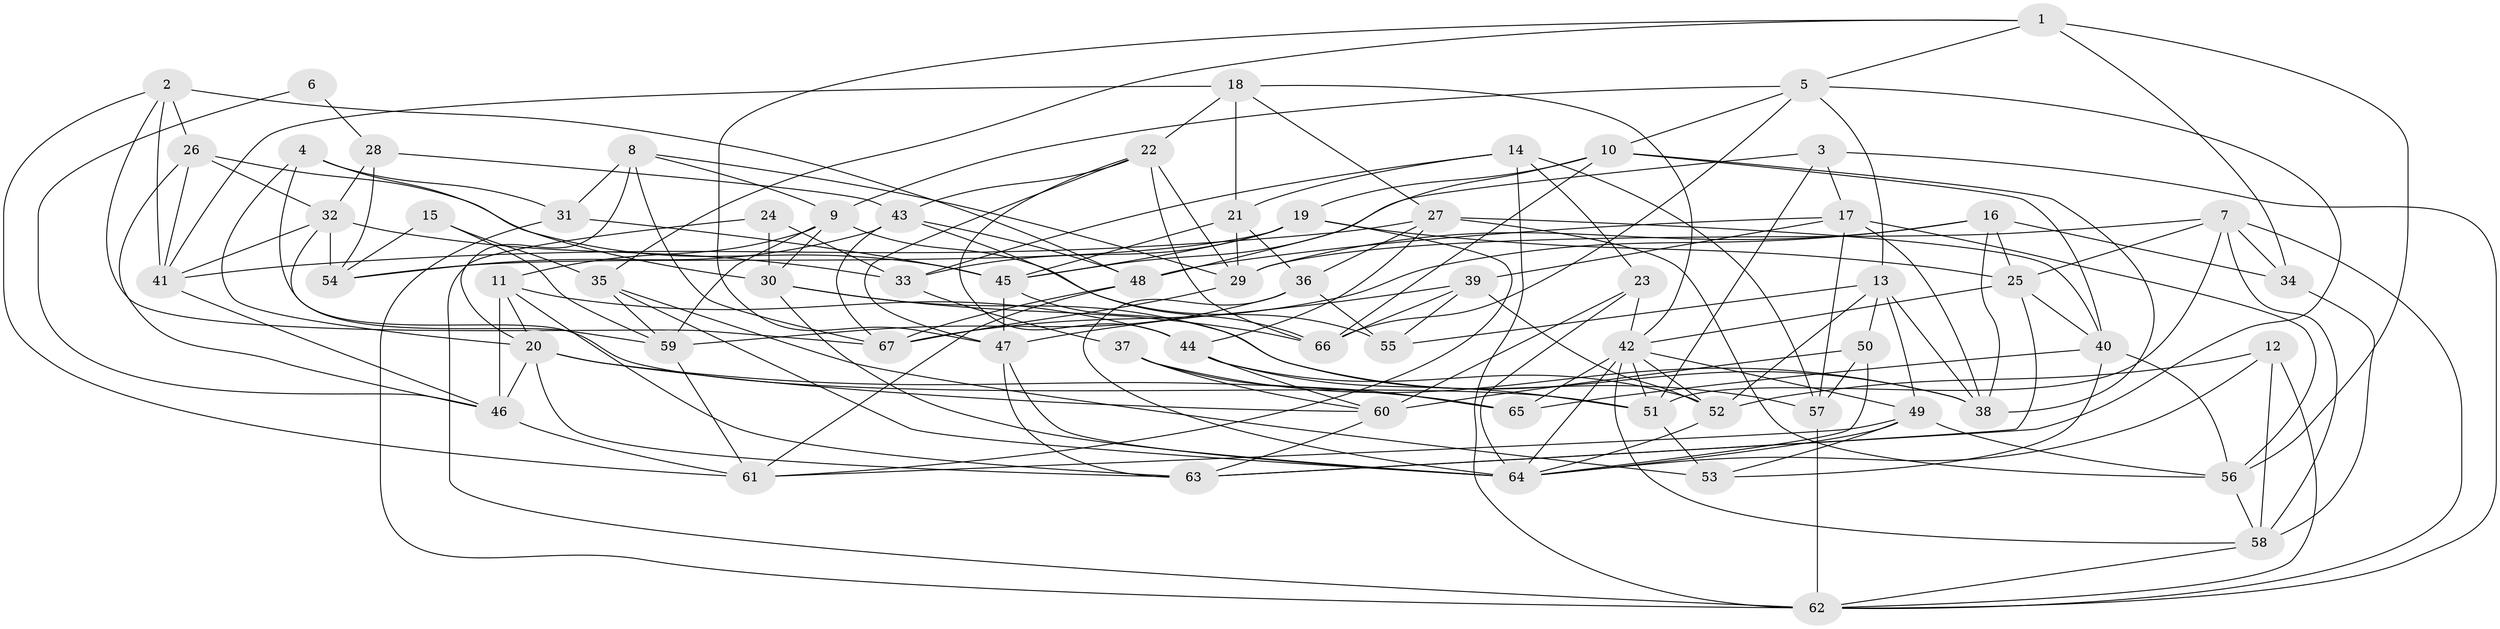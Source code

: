 // original degree distribution, {4: 1.0}
// Generated by graph-tools (version 1.1) at 2025/03/03/09/25 03:03:05]
// undirected, 67 vertices, 182 edges
graph export_dot {
graph [start="1"]
  node [color=gray90,style=filled];
  1;
  2;
  3;
  4;
  5;
  6;
  7;
  8;
  9;
  10;
  11;
  12;
  13;
  14;
  15;
  16;
  17;
  18;
  19;
  20;
  21;
  22;
  23;
  24;
  25;
  26;
  27;
  28;
  29;
  30;
  31;
  32;
  33;
  34;
  35;
  36;
  37;
  38;
  39;
  40;
  41;
  42;
  43;
  44;
  45;
  46;
  47;
  48;
  49;
  50;
  51;
  52;
  53;
  54;
  55;
  56;
  57;
  58;
  59;
  60;
  61;
  62;
  63;
  64;
  65;
  66;
  67;
  1 -- 5 [weight=1.0];
  1 -- 34 [weight=2.0];
  1 -- 35 [weight=1.0];
  1 -- 47 [weight=1.0];
  1 -- 56 [weight=1.0];
  2 -- 26 [weight=2.0];
  2 -- 41 [weight=1.0];
  2 -- 48 [weight=1.0];
  2 -- 61 [weight=1.0];
  2 -- 67 [weight=1.0];
  3 -- 17 [weight=1.0];
  3 -- 45 [weight=1.0];
  3 -- 51 [weight=1.0];
  3 -- 62 [weight=1.0];
  4 -- 20 [weight=1.0];
  4 -- 30 [weight=1.0];
  4 -- 31 [weight=1.0];
  4 -- 59 [weight=1.0];
  5 -- 9 [weight=1.0];
  5 -- 10 [weight=1.0];
  5 -- 13 [weight=1.0];
  5 -- 63 [weight=1.0];
  5 -- 66 [weight=1.0];
  6 -- 28 [weight=2.0];
  6 -- 46 [weight=2.0];
  7 -- 25 [weight=1.0];
  7 -- 29 [weight=1.0];
  7 -- 34 [weight=1.0];
  7 -- 51 [weight=1.0];
  7 -- 58 [weight=1.0];
  7 -- 62 [weight=1.0];
  8 -- 9 [weight=1.0];
  8 -- 20 [weight=1.0];
  8 -- 29 [weight=1.0];
  8 -- 31 [weight=2.0];
  8 -- 67 [weight=1.0];
  9 -- 11 [weight=1.0];
  9 -- 30 [weight=1.0];
  9 -- 55 [weight=1.0];
  9 -- 59 [weight=1.0];
  10 -- 19 [weight=1.0];
  10 -- 38 [weight=1.0];
  10 -- 40 [weight=1.0];
  10 -- 48 [weight=1.0];
  10 -- 66 [weight=1.0];
  11 -- 20 [weight=1.0];
  11 -- 44 [weight=1.0];
  11 -- 46 [weight=2.0];
  11 -- 63 [weight=1.0];
  12 -- 52 [weight=1.0];
  12 -- 58 [weight=1.0];
  12 -- 62 [weight=1.0];
  12 -- 64 [weight=1.0];
  13 -- 38 [weight=1.0];
  13 -- 49 [weight=1.0];
  13 -- 50 [weight=1.0];
  13 -- 52 [weight=1.0];
  13 -- 55 [weight=1.0];
  14 -- 21 [weight=1.0];
  14 -- 23 [weight=1.0];
  14 -- 33 [weight=2.0];
  14 -- 57 [weight=1.0];
  14 -- 62 [weight=1.0];
  15 -- 35 [weight=2.0];
  15 -- 54 [weight=1.0];
  15 -- 59 [weight=1.0];
  16 -- 25 [weight=1.0];
  16 -- 29 [weight=1.0];
  16 -- 34 [weight=2.0];
  16 -- 38 [weight=1.0];
  16 -- 67 [weight=1.0];
  17 -- 38 [weight=1.0];
  17 -- 39 [weight=1.0];
  17 -- 48 [weight=1.0];
  17 -- 56 [weight=1.0];
  17 -- 57 [weight=1.0];
  18 -- 21 [weight=2.0];
  18 -- 22 [weight=1.0];
  18 -- 27 [weight=1.0];
  18 -- 41 [weight=1.0];
  18 -- 42 [weight=1.0];
  19 -- 25 [weight=1.0];
  19 -- 33 [weight=1.0];
  19 -- 45 [weight=1.0];
  19 -- 54 [weight=1.0];
  19 -- 61 [weight=1.0];
  20 -- 46 [weight=1.0];
  20 -- 60 [weight=1.0];
  20 -- 63 [weight=1.0];
  20 -- 65 [weight=2.0];
  21 -- 29 [weight=1.0];
  21 -- 36 [weight=1.0];
  21 -- 45 [weight=1.0];
  22 -- 29 [weight=1.0];
  22 -- 43 [weight=1.0];
  22 -- 44 [weight=1.0];
  22 -- 47 [weight=1.0];
  22 -- 66 [weight=1.0];
  23 -- 42 [weight=1.0];
  23 -- 60 [weight=1.0];
  23 -- 64 [weight=1.0];
  24 -- 30 [weight=1.0];
  24 -- 33 [weight=1.0];
  24 -- 62 [weight=2.0];
  25 -- 40 [weight=1.0];
  25 -- 42 [weight=1.0];
  25 -- 63 [weight=1.0];
  26 -- 32 [weight=1.0];
  26 -- 41 [weight=1.0];
  26 -- 45 [weight=1.0];
  26 -- 46 [weight=1.0];
  27 -- 36 [weight=1.0];
  27 -- 40 [weight=1.0];
  27 -- 41 [weight=1.0];
  27 -- 44 [weight=1.0];
  27 -- 56 [weight=1.0];
  28 -- 32 [weight=1.0];
  28 -- 43 [weight=1.0];
  28 -- 54 [weight=2.0];
  29 -- 67 [weight=1.0];
  30 -- 38 [weight=1.0];
  30 -- 64 [weight=1.0];
  30 -- 66 [weight=1.0];
  31 -- 45 [weight=2.0];
  31 -- 62 [weight=1.0];
  32 -- 33 [weight=1.0];
  32 -- 41 [weight=1.0];
  32 -- 51 [weight=1.0];
  32 -- 54 [weight=1.0];
  33 -- 37 [weight=1.0];
  34 -- 58 [weight=1.0];
  35 -- 53 [weight=1.0];
  35 -- 59 [weight=1.0];
  35 -- 64 [weight=1.0];
  36 -- 55 [weight=2.0];
  36 -- 59 [weight=1.0];
  36 -- 64 [weight=1.0];
  37 -- 38 [weight=1.0];
  37 -- 60 [weight=1.0];
  37 -- 65 [weight=1.0];
  39 -- 47 [weight=1.0];
  39 -- 52 [weight=1.0];
  39 -- 55 [weight=2.0];
  39 -- 66 [weight=1.0];
  40 -- 53 [weight=1.0];
  40 -- 56 [weight=1.0];
  40 -- 65 [weight=1.0];
  41 -- 46 [weight=1.0];
  42 -- 49 [weight=1.0];
  42 -- 51 [weight=1.0];
  42 -- 52 [weight=1.0];
  42 -- 58 [weight=1.0];
  42 -- 64 [weight=1.0];
  42 -- 65 [weight=2.0];
  43 -- 48 [weight=1.0];
  43 -- 54 [weight=1.0];
  43 -- 66 [weight=1.0];
  43 -- 67 [weight=1.0];
  44 -- 51 [weight=1.0];
  44 -- 52 [weight=1.0];
  44 -- 60 [weight=1.0];
  45 -- 47 [weight=1.0];
  45 -- 57 [weight=1.0];
  46 -- 61 [weight=1.0];
  47 -- 63 [weight=1.0];
  47 -- 64 [weight=1.0];
  48 -- 61 [weight=1.0];
  48 -- 67 [weight=1.0];
  49 -- 53 [weight=1.0];
  49 -- 56 [weight=1.0];
  49 -- 61 [weight=1.0];
  49 -- 64 [weight=1.0];
  50 -- 57 [weight=1.0];
  50 -- 60 [weight=1.0];
  50 -- 64 [weight=1.0];
  51 -- 53 [weight=1.0];
  52 -- 64 [weight=1.0];
  56 -- 58 [weight=1.0];
  57 -- 62 [weight=2.0];
  58 -- 62 [weight=1.0];
  59 -- 61 [weight=1.0];
  60 -- 63 [weight=1.0];
}
